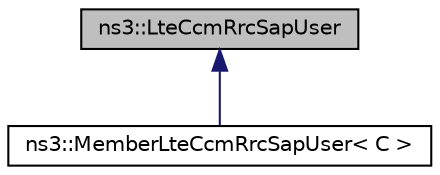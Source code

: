 digraph "ns3::LteCcmRrcSapUser"
{
 // LATEX_PDF_SIZE
  edge [fontname="Helvetica",fontsize="10",labelfontname="Helvetica",labelfontsize="10"];
  node [fontname="Helvetica",fontsize="10",shape=record];
  Node1 [label="ns3::LteCcmRrcSapUser",height=0.2,width=0.4,color="black", fillcolor="grey75", style="filled", fontcolor="black",tooltip="Service Access Point (SAP) offered by the eNodeB RRC instance to the component carrier manager (CCM) ..."];
  Node1 -> Node2 [dir="back",color="midnightblue",fontsize="10",style="solid",fontname="Helvetica"];
  Node2 [label="ns3::MemberLteCcmRrcSapUser\< C \>",height=0.2,width=0.4,color="black", fillcolor="white", style="filled",URL="$classns3_1_1_member_lte_ccm_rrc_sap_user.html",tooltip="MemberLteCcmRrcSapUser class."];
}
